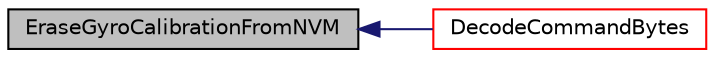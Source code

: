 digraph "EraseGyroCalibrationFromNVM"
{
  edge [fontname="Helvetica",fontsize="10",labelfontname="Helvetica",labelfontsize="10"];
  node [fontname="Helvetica",fontsize="10",shape=record];
  rankdir="LR";
  Node10 [label="EraseGyroCalibrationFromNVM",height=0.2,width=0.4,color="black", fillcolor="grey75", style="filled", fontcolor="black"];
  Node10 -> Node11 [dir="back",color="midnightblue",fontsize="10",style="solid",fontname="Helvetica"];
  Node11 [label="DecodeCommandBytes",height=0.2,width=0.4,color="red", fillcolor="white", style="filled",URL="$_decode_command_bytes_8c.html#a2d80b68d03de87c2d3cce67273f8a165"];
}
